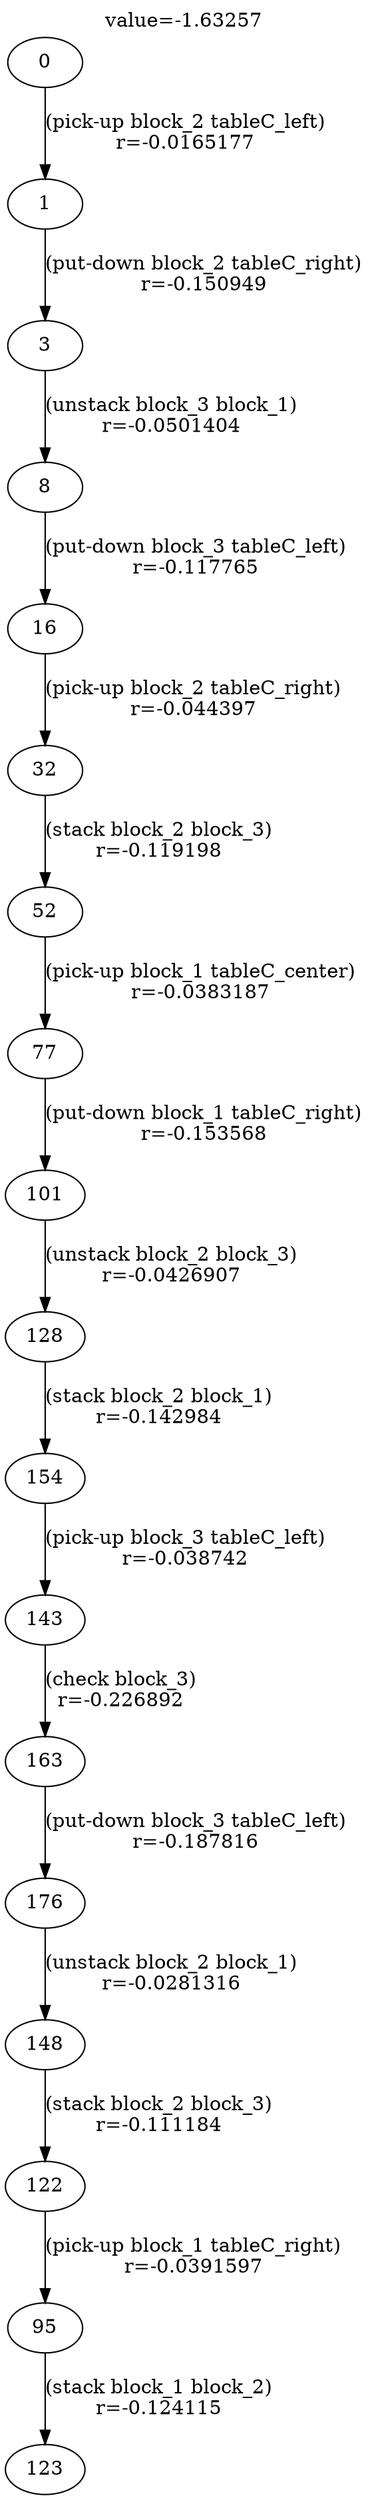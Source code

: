 digraph g{
label="value=-1.63257"
labelloc=top
0->1 [ label="(pick-up block_2 tableC_left)
r=-0.0165177" ];
1->3 [ label="(put-down block_2 tableC_right)
r=-0.150949" ];
3->8 [ label="(unstack block_3 block_1)
r=-0.0501404" ];
8->16 [ label="(put-down block_3 tableC_left)
r=-0.117765" ];
16->32 [ label="(pick-up block_2 tableC_right)
r=-0.044397" ];
32->52 [ label="(stack block_2 block_3)
r=-0.119198" ];
52->77 [ label="(pick-up block_1 tableC_center)
r=-0.0383187" ];
77->101 [ label="(put-down block_1 tableC_right)
r=-0.153568" ];
101->128 [ label="(unstack block_2 block_3)
r=-0.0426907" ];
128->154 [ label="(stack block_2 block_1)
r=-0.142984" ];
154->143 [ label="(pick-up block_3 tableC_left)
r=-0.038742" ];
143->163 [ label="(check block_3)
r=-0.226892" ];
163->176 [ label="(put-down block_3 tableC_left)
r=-0.187816" ];
176->148 [ label="(unstack block_2 block_1)
r=-0.0281316" ];
148->122 [ label="(stack block_2 block_3)
r=-0.111184" ];
122->95 [ label="(pick-up block_1 tableC_right)
r=-0.0391597" ];
95->123 [ label="(stack block_1 block_2)
r=-0.124115" ];
}
